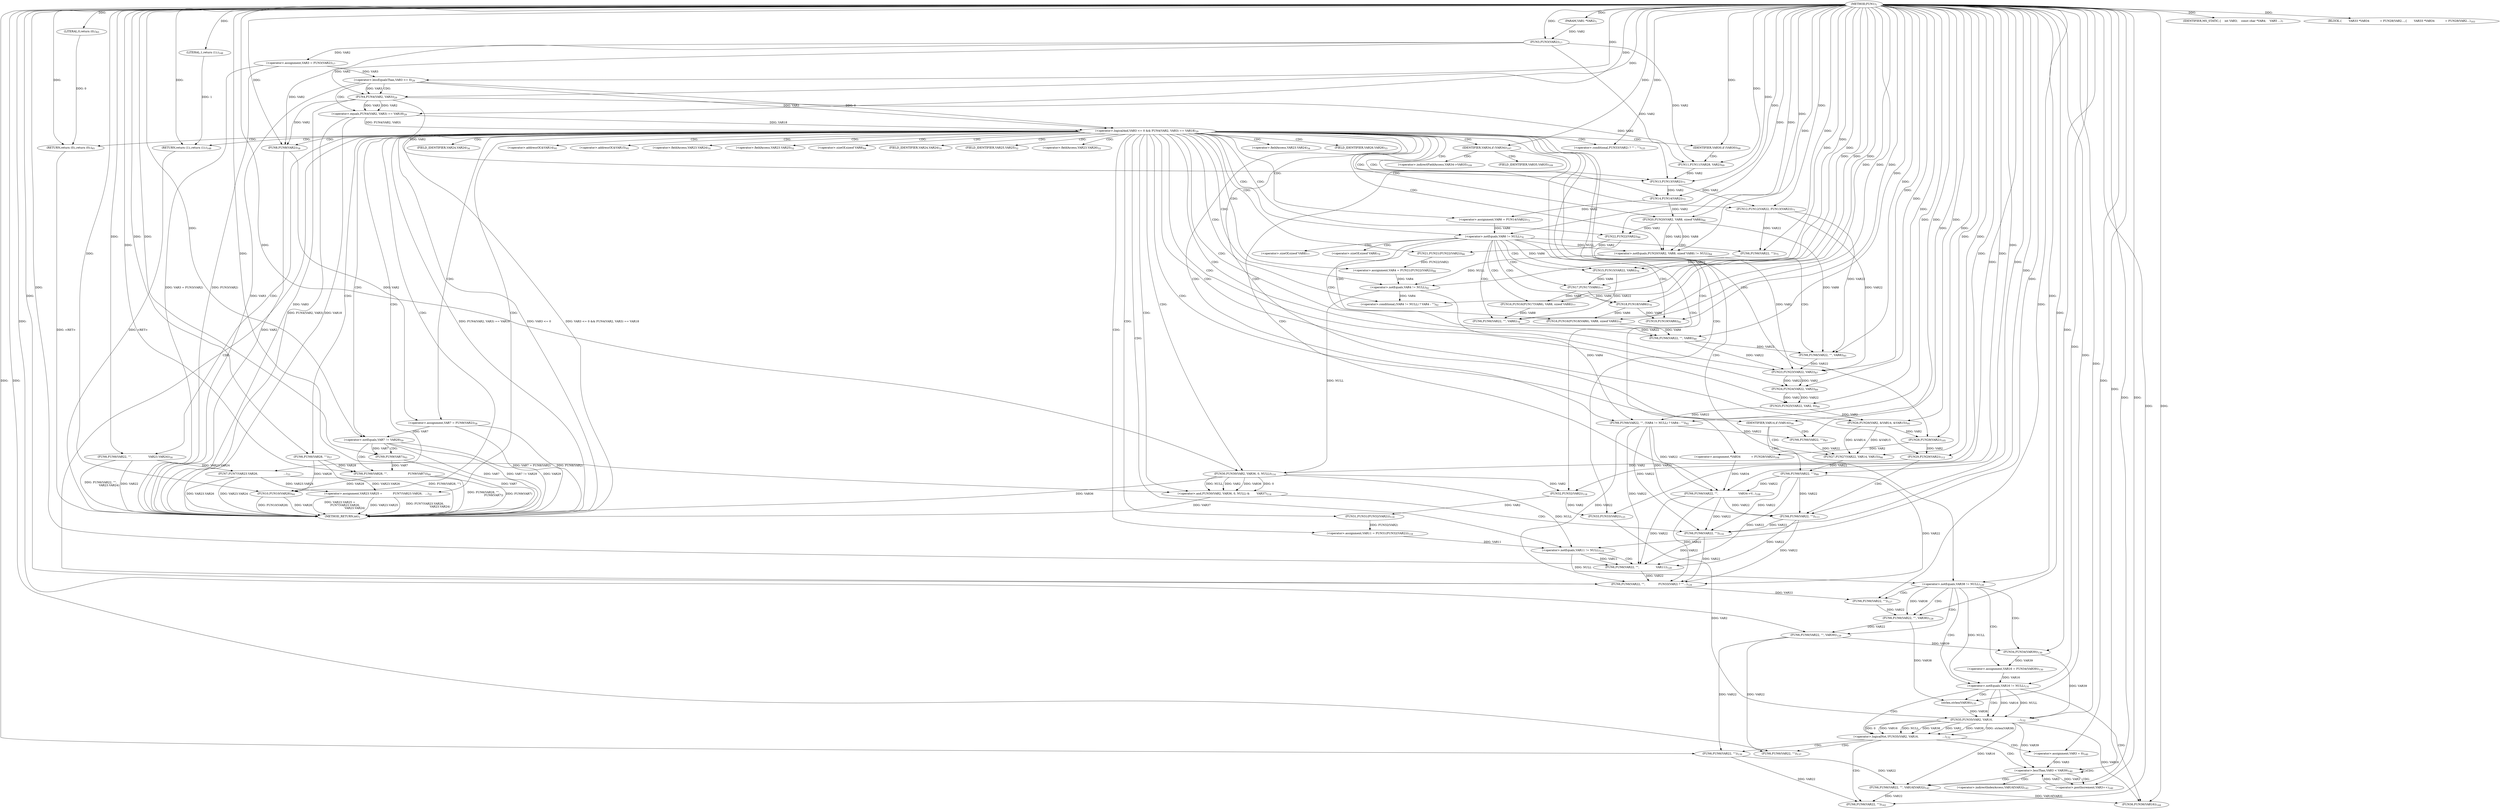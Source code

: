 digraph "FUN1" {  
"8" [label = <(METHOD,FUN1)<SUB>1</SUB>> ]
"302" [label = <(METHOD_RETURN,int)<SUB>1</SUB>> ]
"9" [label = <(PARAM,VAR1 *VAR2)<SUB>1</SUB>> ]
"15" [label = <(IDENTIFIER,MS_STATIC,{
    int VAR3;
    const char *VAR4;
    VAR5 ...)<SUB>7</SUB>> ]
"21" [label = <(&lt;operator&gt;.assignment,VAR3 = FUN3(VAR2))<SUB>17</SUB>> ]
"80" [label = <(FUN12,FUN12(VAR22, FUN13(VAR2)))<SUB>71</SUB>> ]
"84" [label = <(&lt;operator&gt;.assignment,VAR6 = FUN14(VAR2))<SUB>73</SUB>> ]
"134" [label = <(&lt;operator&gt;.assignment,VAR4 = FUN21(FUN22(VAR2)))<SUB>86</SUB>> ]
"139" [label = <(FUN23,FUN23(VAR22, VAR2))<SUB>87</SUB>> ]
"142" [label = <(FUN24,FUN24(VAR22, VAR2))<SUB>89</SUB>> ]
"145" [label = <(FUN25,FUN25(VAR22, VAR2, 0))<SUB>90</SUB>> ]
"149" [label = <(FUN6,FUN6(VAR22, &quot;&quot;, (VAR4 != NULL) ? VAR4 : &quot;&quot;))<SUB>92</SUB>> ]
"158" [label = <(FUN26,FUN26(VAR2, &amp;VAR14, &amp;VAR15))<SUB>95</SUB>> ]
"177" [label = <(BLOCK,{
        VAR33 *VAR34
            = FUN28(VAR2...,{
        VAR33 *VAR34
            = FUN28(VAR2...)<SUB>103</SUB>> ]
"211" [label = <(&lt;operator&gt;.assignment,VAR11 = FUN31(FUN32(VAR2)))<SUB>118</SUB>> ]
"225" [label = <(FUN6,FUN6(VAR22, &quot;&quot;,
               FUN33(VAR2) ? &quot;&quot;...)<SUB>124</SUB>> ]
"300" [label = <(RETURN,return (1);,return (1);)<SUB>148</SUB>> ]
"26" [label = <(&lt;operator&gt;.logicalAnd,VAR3 &lt;= 0 &amp;&amp; FUN4(VAR2, VAR3) == VAR18)<SUB>29</SUB>> ]
"75" [label = <(IDENTIFIER,VAR30,if (VAR30))<SUB>68</SUB>> ]
"89" [label = <(&lt;operator&gt;.notEquals,VAR6 != NULL)<SUB>74</SUB>> ]
"122" [label = <(&lt;operator&gt;.notEquals,FUN20(VAR2, VAR8, sizeof VAR8) != NULL)<SUB>84</SUB>> ]
"165" [label = <(IDENTIFIER,VAR14,if (VAR14))<SUB>96</SUB>> ]
"179" [label = <(&lt;operator&gt;.assignment,*VAR34
            = FUN28(VAR2))<SUB>104</SUB>> ]
"193" [label = <(FUN29,FUN29(VAR2))<SUB>112</SUB>> ]
"200" [label = <(&lt;operator&gt;.and,FUN30(VAR2, VAR36, 0, NULL) &amp;
        VAR37)<SUB>114</SUB>> ]
"217" [label = <(&lt;operator&gt;.notEquals,VAR11 != NULL)<SUB>119</SUB>> ]
"234" [label = <(&lt;operator&gt;.notEquals,VAR38 != NULL)<SUB>126</SUB>> ]
"301" [label = <(LITERAL,1,return (1);)<SUB>148</SUB>> ]
"23" [label = <(FUN3,FUN3(VAR2))<SUB>17</SUB>> ]
"36" [label = <(FUN6,FUN6(VAR22, &quot;&quot;,
                   VAR23.VAR24))<SUB>30</SUB>> ]
"42" [label = <(&lt;operator&gt;.assignment,VAR23.VAR25 =
            FUN7(VAR23.VAR26,
   ...)<SUB>32</SUB>> ]
"53" [label = <(FUN6,FUN6(VAR28, &quot;&quot;))<SUB>57</SUB>> ]
"56" [label = <(&lt;operator&gt;.assignment,VAR7 = FUN8(VAR2))<SUB>58</SUB>> ]
"70" [label = <(FUN10,FUN10(VAR28))<SUB>64</SUB>> ]
"72" [label = <(RETURN,return (0);,return (0);)<SUB>65</SUB>> ]
"77" [label = <(FUN11,FUN11(VAR28, VAR2))<SUB>69</SUB>> ]
"82" [label = <(FUN13,FUN13(VAR2))<SUB>71</SUB>> ]
"86" [label = <(FUN14,FUN14(VAR2))<SUB>73</SUB>> ]
"93" [label = <(FUN6,FUN6(VAR22, &quot;&quot;))<SUB>75</SUB>> ]
"96" [label = <(FUN15,FUN15(VAR22, VAR6))<SUB>76</SUB>> ]
"99" [label = <(FUN16,FUN16(FUN17(VAR6), VAR8, sizeof VAR8))<SUB>77</SUB>> ]
"105" [label = <(FUN6,FUN6(VAR22, &quot;&quot;, VAR8))<SUB>78</SUB>> ]
"109" [label = <(FUN16,FUN16(FUN18(VAR6), VAR8, sizeof VAR8))<SUB>79</SUB>> ]
"115" [label = <(FUN6,FUN6(VAR22, &quot;&quot;, VAR8))<SUB>80</SUB>> ]
"119" [label = <(FUN19,FUN19(VAR6))<SUB>81</SUB>> ]
"130" [label = <(FUN6,FUN6(VAR22, &quot;&quot;, VAR8))<SUB>85</SUB>> ]
"136" [label = <(FUN21,FUN21(FUN22(VAR2)))<SUB>86</SUB>> ]
"152" [label = <(&lt;operator&gt;.conditional,(VAR4 != NULL) ? VAR4 : &quot;&quot;)<SUB>92</SUB>> ]
"167" [label = <(FUN6,FUN6(VAR22, &quot;&quot;))<SUB>97</SUB>> ]
"170" [label = <(FUN27,FUN27(VAR22, VAR14, VAR15))<SUB>98</SUB>> ]
"174" [label = <(FUN6,FUN6(VAR22, &quot;&quot;))<SUB>99</SUB>> ]
"184" [label = <(IDENTIFIER,VAR34,if (VAR34))<SUB>107</SUB>> ]
"196" [label = <(FUN6,FUN6(VAR22, &quot;&quot;))<SUB>113</SUB>> ]
"208" [label = <(FUN6,FUN6(VAR22, &quot;&quot;))<SUB>116</SUB>> ]
"213" [label = <(FUN31,FUN31(FUN32(VAR2)))<SUB>118</SUB>> ]
"221" [label = <(FUN6,FUN6(VAR22, &quot;&quot;,
                   VAR11))<SUB>120</SUB>> ]
"228" [label = <(&lt;operator&gt;.conditional,FUN33(VAR2) ? &quot;&quot; : &quot;&quot;)<SUB>125</SUB>> ]
"238" [label = <(FUN6,FUN6(VAR22, &quot;&quot;))<SUB>127</SUB>> ]
"241" [label = <(FUN6,FUN6(VAR22, &quot;&quot;, VAR38))<SUB>128</SUB>> ]
"245" [label = <(FUN6,FUN6(VAR22, &quot;&quot;, VAR39))<SUB>129</SUB>> ]
"249" [label = <(&lt;operator&gt;.assignment,VAR16 = FUN34(VAR39))<SUB>130</SUB>> ]
"27" [label = <(&lt;operator&gt;.lessEqualsThan,VAR3 &lt;= 0)<SUB>29</SUB>> ]
"30" [label = <(&lt;operator&gt;.equals,FUN4(VAR2, VAR3) == VAR18)<SUB>29</SUB>> ]
"61" [label = <(&lt;operator&gt;.notEquals,VAR7 != VAR29)<SUB>59</SUB>> ]
"73" [label = <(LITERAL,0,return (0);)<SUB>65</SUB>> ]
"123" [label = <(FUN20,FUN20(VAR2, VAR8, sizeof VAR8))<SUB>84</SUB>> ]
"137" [label = <(FUN22,FUN22(VAR2))<SUB>86</SUB>> ]
"153" [label = <(&lt;operator&gt;.notEquals,VAR4 != NULL)<SUB>92</SUB>> ]
"181" [label = <(FUN28,FUN28(VAR2))<SUB>105</SUB>> ]
"186" [label = <(FUN6,FUN6(VAR22, &quot;&quot;,
                       VAR34-&gt;V...)<SUB>108</SUB>> ]
"201" [label = <(FUN30,FUN30(VAR2, VAR36, 0, NULL))<SUB>114</SUB>> ]
"214" [label = <(FUN32,FUN32(VAR2))<SUB>118</SUB>> ]
"229" [label = <(FUN33,FUN33(VAR2))<SUB>125</SUB>> ]
"254" [label = <(&lt;operator&gt;.notEquals,VAR16 != NULL)<SUB>131</SUB>> ]
"31" [label = <(FUN4,FUN4(VAR2, VAR3))<SUB>29</SUB>> ]
"46" [label = <(FUN7,FUN7(VAR23.VAR26,
                             ...)<SUB>33</SUB>> ]
"58" [label = <(FUN8,FUN8(VAR2))<SUB>58</SUB>> ]
"65" [label = <(FUN6,FUN6(VAR28, &quot;&quot;,
                       FUN9(VAR7)))<SUB>60</SUB>> ]
"100" [label = <(FUN17,FUN17(VAR6))<SUB>77</SUB>> ]
"110" [label = <(FUN18,FUN18(VAR6))<SUB>79</SUB>> ]
"251" [label = <(FUN34,FUN34(VAR39))<SUB>130</SUB>> ]
"298" [label = <(FUN36,FUN36(VAR16))<SUB>144</SUB>> ]
"259" [label = <(&lt;operator&gt;.logicalNot,!FUN35(VAR2, VAR16,
                           ...)<SUB>132</SUB>> ]
"68" [label = <(FUN9,FUN9(VAR7))<SUB>61</SUB>> ]
"271" [label = <(FUN6,FUN6(VAR22, &quot;&quot;))<SUB>137</SUB>> ]
"260" [label = <(FUN35,FUN35(VAR2, VAR16,
                            ...)<SUB>132</SUB>> ]
"276" [label = <(FUN6,FUN6(VAR22, &quot;&quot;))<SUB>139</SUB>> ]
"295" [label = <(FUN6,FUN6(VAR22, &quot;&quot;))<SUB>142</SUB>> ]
"265" [label = <(strlen,strlen(VAR38))<SUB>135</SUB>> ]
"284" [label = <(&lt;operator&gt;.lessThan,VAR3 &lt; VAR39)<SUB>140</SUB>> ]
"287" [label = <(&lt;operator&gt;.postIncrement,VAR3++)<SUB>140</SUB>> ]
"289" [label = <(FUN6,FUN6(VAR22, &quot;&quot;, VAR16[VAR3]))<SUB>141</SUB>> ]
"281" [label = <(&lt;operator&gt;.assignment,VAR3 = 0)<SUB>140</SUB>> ]
"160" [label = <(&lt;operator&gt;.addressOf,&amp;VAR14)<SUB>95</SUB>> ]
"162" [label = <(&lt;operator&gt;.addressOf,&amp;VAR15)<SUB>95</SUB>> ]
"39" [label = <(&lt;operator&gt;.fieldAccess,VAR23.VAR24)<SUB>31</SUB>> ]
"43" [label = <(&lt;operator&gt;.fieldAccess,VAR23.VAR25)<SUB>32</SUB>> ]
"103" [label = <(&lt;operator&gt;.sizeOf,sizeof VAR8)<SUB>77</SUB>> ]
"113" [label = <(&lt;operator&gt;.sizeOf,sizeof VAR8)<SUB>79</SUB>> ]
"126" [label = <(&lt;operator&gt;.sizeOf,sizeof VAR8)<SUB>84</SUB>> ]
"41" [label = <(FIELD_IDENTIFIER,VAR24,VAR24)<SUB>31</SUB>> ]
"45" [label = <(FIELD_IDENTIFIER,VAR25,VAR25)<SUB>32</SUB>> ]
"47" [label = <(&lt;operator&gt;.fieldAccess,VAR23.VAR26)<SUB>33</SUB>> ]
"50" [label = <(&lt;operator&gt;.fieldAccess,VAR23.VAR24)<SUB>34</SUB>> ]
"189" [label = <(&lt;operator&gt;.indirectFieldAccess,VAR34-&gt;VAR35)<SUB>109</SUB>> ]
"49" [label = <(FIELD_IDENTIFIER,VAR26,VAR26)<SUB>33</SUB>> ]
"52" [label = <(FIELD_IDENTIFIER,VAR24,VAR24)<SUB>34</SUB>> ]
"191" [label = <(FIELD_IDENTIFIER,VAR35,VAR35)<SUB>109</SUB>> ]
"292" [label = <(&lt;operator&gt;.indirectIndexAccess,VAR16[VAR3])<SUB>141</SUB>> ]
  "300" -> "302"  [ label = "DDG: &lt;RET&gt;"] 
  "72" -> "302"  [ label = "DDG: &lt;RET&gt;"] 
  "21" -> "302"  [ label = "DDG: FUN3(VAR2)"] 
  "21" -> "302"  [ label = "DDG: VAR3 = FUN3(VAR2)"] 
  "27" -> "302"  [ label = "DDG: VAR3"] 
  "26" -> "302"  [ label = "DDG: VAR3 &lt;= 0"] 
  "31" -> "302"  [ label = "DDG: VAR3"] 
  "30" -> "302"  [ label = "DDG: FUN4(VAR2, VAR3)"] 
  "26" -> "302"  [ label = "DDG: FUN4(VAR2, VAR3) == VAR18"] 
  "26" -> "302"  [ label = "DDG: VAR3 &lt;= 0 &amp;&amp; FUN4(VAR2, VAR3) == VAR18"] 
  "36" -> "302"  [ label = "DDG: VAR22"] 
  "36" -> "302"  [ label = "DDG: FUN6(VAR22, &quot;&quot;,
                   VAR23.VAR24)"] 
  "42" -> "302"  [ label = "DDG: VAR23.VAR25"] 
  "46" -> "302"  [ label = "DDG: VAR23.VAR26"] 
  "46" -> "302"  [ label = "DDG: VAR23.VAR24"] 
  "42" -> "302"  [ label = "DDG: FUN7(VAR23.VAR26,
                                  VAR23.VAR24)"] 
  "42" -> "302"  [ label = "DDG: VAR23.VAR25 =
            FUN7(VAR23.VAR26,
                                  VAR23.VAR24)"] 
  "53" -> "302"  [ label = "DDG: FUN6(VAR28, &quot;&quot;)"] 
  "58" -> "302"  [ label = "DDG: VAR2"] 
  "56" -> "302"  [ label = "DDG: FUN8(VAR2)"] 
  "56" -> "302"  [ label = "DDG: VAR7 = FUN8(VAR2)"] 
  "61" -> "302"  [ label = "DDG: VAR7"] 
  "61" -> "302"  [ label = "DDG: VAR7 != VAR29"] 
  "68" -> "302"  [ label = "DDG: VAR7"] 
  "65" -> "302"  [ label = "DDG: FUN9(VAR7)"] 
  "65" -> "302"  [ label = "DDG: FUN6(VAR28, &quot;&quot;,
                       FUN9(VAR7))"] 
  "70" -> "302"  [ label = "DDG: VAR28"] 
  "70" -> "302"  [ label = "DDG: FUN10(VAR28)"] 
  "200" -> "302"  [ label = "DDG: VAR37"] 
  "201" -> "302"  [ label = "DDG: VAR36"] 
  "61" -> "302"  [ label = "DDG: VAR29"] 
  "30" -> "302"  [ label = "DDG: VAR18"] 
  "8" -> "9"  [ label = "DDG: "] 
  "8" -> "15"  [ label = "DDG: "] 
  "23" -> "21"  [ label = "DDG: VAR2"] 
  "86" -> "84"  [ label = "DDG: VAR2"] 
  "136" -> "134"  [ label = "DDG: FUN22(VAR2)"] 
  "8" -> "177"  [ label = "DDG: "] 
  "213" -> "211"  [ label = "DDG: FUN32(VAR2)"] 
  "301" -> "300"  [ label = "DDG: 1"] 
  "8" -> "300"  [ label = "DDG: "] 
  "8" -> "75"  [ label = "DDG: "] 
  "8" -> "80"  [ label = "DDG: "] 
  "82" -> "80"  [ label = "DDG: VAR2"] 
  "80" -> "139"  [ label = "DDG: VAR22"] 
  "115" -> "139"  [ label = "DDG: VAR22"] 
  "130" -> "139"  [ label = "DDG: VAR22"] 
  "8" -> "139"  [ label = "DDG: "] 
  "137" -> "139"  [ label = "DDG: VAR2"] 
  "139" -> "142"  [ label = "DDG: VAR22"] 
  "8" -> "142"  [ label = "DDG: "] 
  "139" -> "142"  [ label = "DDG: VAR2"] 
  "142" -> "145"  [ label = "DDG: VAR22"] 
  "8" -> "145"  [ label = "DDG: "] 
  "142" -> "145"  [ label = "DDG: VAR2"] 
  "145" -> "149"  [ label = "DDG: VAR22"] 
  "8" -> "149"  [ label = "DDG: "] 
  "153" -> "149"  [ label = "DDG: VAR4"] 
  "145" -> "158"  [ label = "DDG: VAR2"] 
  "8" -> "158"  [ label = "DDG: "] 
  "8" -> "165"  [ label = "DDG: "] 
  "181" -> "179"  [ label = "DDG: VAR2"] 
  "149" -> "225"  [ label = "DDG: VAR22"] 
  "174" -> "225"  [ label = "DDG: VAR22"] 
  "186" -> "225"  [ label = "DDG: VAR22"] 
  "196" -> "225"  [ label = "DDG: VAR22"] 
  "208" -> "225"  [ label = "DDG: VAR22"] 
  "221" -> "225"  [ label = "DDG: VAR22"] 
  "8" -> "225"  [ label = "DDG: "] 
  "8" -> "301"  [ label = "DDG: "] 
  "9" -> "23"  [ label = "DDG: VAR2"] 
  "8" -> "23"  [ label = "DDG: "] 
  "27" -> "26"  [ label = "DDG: VAR3"] 
  "27" -> "26"  [ label = "DDG: 0"] 
  "30" -> "26"  [ label = "DDG: FUN4(VAR2, VAR3)"] 
  "30" -> "26"  [ label = "DDG: VAR18"] 
  "46" -> "42"  [ label = "DDG: VAR23.VAR26"] 
  "46" -> "42"  [ label = "DDG: VAR23.VAR24"] 
  "58" -> "56"  [ label = "DDG: VAR2"] 
  "73" -> "72"  [ label = "DDG: 0"] 
  "8" -> "72"  [ label = "DDG: "] 
  "23" -> "82"  [ label = "DDG: VAR2"] 
  "31" -> "82"  [ label = "DDG: VAR2"] 
  "77" -> "82"  [ label = "DDG: VAR2"] 
  "8" -> "82"  [ label = "DDG: "] 
  "82" -> "86"  [ label = "DDG: VAR2"] 
  "8" -> "86"  [ label = "DDG: "] 
  "84" -> "89"  [ label = "DDG: VAR6"] 
  "8" -> "89"  [ label = "DDG: "] 
  "123" -> "122"  [ label = "DDG: VAR2"] 
  "123" -> "122"  [ label = "DDG: VAR8"] 
  "89" -> "122"  [ label = "DDG: NULL"] 
  "8" -> "122"  [ label = "DDG: "] 
  "137" -> "136"  [ label = "DDG: VAR2"] 
  "153" -> "152"  [ label = "DDG: VAR4"] 
  "8" -> "152"  [ label = "DDG: "] 
  "8" -> "184"  [ label = "DDG: "] 
  "181" -> "193"  [ label = "DDG: VAR2"] 
  "8" -> "193"  [ label = "DDG: "] 
  "201" -> "200"  [ label = "DDG: VAR2"] 
  "201" -> "200"  [ label = "DDG: VAR36"] 
  "201" -> "200"  [ label = "DDG: 0"] 
  "201" -> "200"  [ label = "DDG: NULL"] 
  "8" -> "200"  [ label = "DDG: "] 
  "214" -> "213"  [ label = "DDG: VAR2"] 
  "211" -> "217"  [ label = "DDG: VAR11"] 
  "8" -> "217"  [ label = "DDG: "] 
  "201" -> "217"  [ label = "DDG: NULL"] 
  "8" -> "228"  [ label = "DDG: "] 
  "8" -> "234"  [ label = "DDG: "] 
  "217" -> "234"  [ label = "DDG: NULL"] 
  "251" -> "249"  [ label = "DDG: VAR39"] 
  "21" -> "27"  [ label = "DDG: VAR3"] 
  "8" -> "27"  [ label = "DDG: "] 
  "31" -> "30"  [ label = "DDG: VAR2"] 
  "31" -> "30"  [ label = "DDG: VAR3"] 
  "8" -> "30"  [ label = "DDG: "] 
  "8" -> "36"  [ label = "DDG: "] 
  "8" -> "53"  [ label = "DDG: "] 
  "53" -> "70"  [ label = "DDG: VAR28"] 
  "65" -> "70"  [ label = "DDG: VAR28"] 
  "8" -> "70"  [ label = "DDG: "] 
  "8" -> "73"  [ label = "DDG: "] 
  "8" -> "77"  [ label = "DDG: "] 
  "23" -> "77"  [ label = "DDG: VAR2"] 
  "31" -> "77"  [ label = "DDG: VAR2"] 
  "80" -> "93"  [ label = "DDG: VAR22"] 
  "8" -> "93"  [ label = "DDG: "] 
  "93" -> "96"  [ label = "DDG: VAR22"] 
  "8" -> "96"  [ label = "DDG: "] 
  "89" -> "96"  [ label = "DDG: VAR6"] 
  "100" -> "99"  [ label = "DDG: VAR6"] 
  "8" -> "99"  [ label = "DDG: "] 
  "96" -> "105"  [ label = "DDG: VAR22"] 
  "8" -> "105"  [ label = "DDG: "] 
  "99" -> "105"  [ label = "DDG: VAR8"] 
  "110" -> "109"  [ label = "DDG: VAR6"] 
  "8" -> "109"  [ label = "DDG: "] 
  "105" -> "115"  [ label = "DDG: VAR22"] 
  "8" -> "115"  [ label = "DDG: "] 
  "109" -> "115"  [ label = "DDG: VAR8"] 
  "110" -> "119"  [ label = "DDG: VAR6"] 
  "8" -> "119"  [ label = "DDG: "] 
  "86" -> "123"  [ label = "DDG: VAR2"] 
  "8" -> "123"  [ label = "DDG: "] 
  "80" -> "130"  [ label = "DDG: VAR22"] 
  "115" -> "130"  [ label = "DDG: VAR22"] 
  "8" -> "130"  [ label = "DDG: "] 
  "123" -> "130"  [ label = "DDG: VAR8"] 
  "123" -> "137"  [ label = "DDG: VAR2"] 
  "8" -> "137"  [ label = "DDG: "] 
  "134" -> "153"  [ label = "DDG: VAR4"] 
  "8" -> "153"  [ label = "DDG: "] 
  "122" -> "153"  [ label = "DDG: NULL"] 
  "149" -> "167"  [ label = "DDG: VAR22"] 
  "8" -> "167"  [ label = "DDG: "] 
  "167" -> "170"  [ label = "DDG: VAR22"] 
  "8" -> "170"  [ label = "DDG: "] 
  "158" -> "170"  [ label = "DDG: &amp;VAR14"] 
  "158" -> "170"  [ label = "DDG: &amp;VAR15"] 
  "170" -> "174"  [ label = "DDG: VAR22"] 
  "8" -> "174"  [ label = "DDG: "] 
  "158" -> "181"  [ label = "DDG: VAR2"] 
  "8" -> "181"  [ label = "DDG: "] 
  "149" -> "196"  [ label = "DDG: VAR22"] 
  "174" -> "196"  [ label = "DDG: VAR22"] 
  "186" -> "196"  [ label = "DDG: VAR22"] 
  "8" -> "196"  [ label = "DDG: "] 
  "193" -> "201"  [ label = "DDG: VAR2"] 
  "8" -> "201"  [ label = "DDG: "] 
  "153" -> "201"  [ label = "DDG: NULL"] 
  "149" -> "208"  [ label = "DDG: VAR22"] 
  "174" -> "208"  [ label = "DDG: VAR22"] 
  "186" -> "208"  [ label = "DDG: VAR22"] 
  "196" -> "208"  [ label = "DDG: VAR22"] 
  "8" -> "208"  [ label = "DDG: "] 
  "201" -> "214"  [ label = "DDG: VAR2"] 
  "8" -> "214"  [ label = "DDG: "] 
  "149" -> "221"  [ label = "DDG: VAR22"] 
  "174" -> "221"  [ label = "DDG: VAR22"] 
  "186" -> "221"  [ label = "DDG: VAR22"] 
  "196" -> "221"  [ label = "DDG: VAR22"] 
  "208" -> "221"  [ label = "DDG: VAR22"] 
  "8" -> "221"  [ label = "DDG: "] 
  "217" -> "221"  [ label = "DDG: VAR11"] 
  "214" -> "229"  [ label = "DDG: VAR2"] 
  "8" -> "229"  [ label = "DDG: "] 
  "225" -> "238"  [ label = "DDG: VAR22"] 
  "8" -> "238"  [ label = "DDG: "] 
  "238" -> "241"  [ label = "DDG: VAR22"] 
  "8" -> "241"  [ label = "DDG: "] 
  "234" -> "241"  [ label = "DDG: VAR38"] 
  "241" -> "245"  [ label = "DDG: VAR22"] 
  "8" -> "245"  [ label = "DDG: "] 
  "23" -> "31"  [ label = "DDG: VAR2"] 
  "8" -> "31"  [ label = "DDG: "] 
  "27" -> "31"  [ label = "DDG: VAR3"] 
  "36" -> "46"  [ label = "DDG: VAR23.VAR24"] 
  "23" -> "58"  [ label = "DDG: VAR2"] 
  "31" -> "58"  [ label = "DDG: VAR2"] 
  "8" -> "58"  [ label = "DDG: "] 
  "56" -> "61"  [ label = "DDG: VAR7"] 
  "8" -> "61"  [ label = "DDG: "] 
  "96" -> "100"  [ label = "DDG: VAR6"] 
  "8" -> "100"  [ label = "DDG: "] 
  "100" -> "110"  [ label = "DDG: VAR6"] 
  "8" -> "110"  [ label = "DDG: "] 
  "149" -> "186"  [ label = "DDG: VAR22"] 
  "174" -> "186"  [ label = "DDG: VAR22"] 
  "8" -> "186"  [ label = "DDG: "] 
  "179" -> "186"  [ label = "DDG: VAR34"] 
  "245" -> "251"  [ label = "DDG: VAR39"] 
  "8" -> "251"  [ label = "DDG: "] 
  "249" -> "254"  [ label = "DDG: VAR16"] 
  "8" -> "254"  [ label = "DDG: "] 
  "234" -> "254"  [ label = "DDG: NULL"] 
  "53" -> "65"  [ label = "DDG: VAR28"] 
  "8" -> "65"  [ label = "DDG: "] 
  "68" -> "65"  [ label = "DDG: VAR7"] 
  "260" -> "298"  [ label = "DDG: VAR16"] 
  "289" -> "298"  [ label = "DDG: VAR16[VAR3]"] 
  "8" -> "298"  [ label = "DDG: "] 
  "61" -> "68"  [ label = "DDG: VAR7"] 
  "8" -> "68"  [ label = "DDG: "] 
  "260" -> "259"  [ label = "DDG: VAR2"] 
  "260" -> "259"  [ label = "DDG: VAR39"] 
  "260" -> "259"  [ label = "DDG: strlen(VAR38)"] 
  "260" -> "259"  [ label = "DDG: 0"] 
  "260" -> "259"  [ label = "DDG: VAR16"] 
  "260" -> "259"  [ label = "DDG: NULL"] 
  "260" -> "259"  [ label = "DDG: VAR38"] 
  "229" -> "260"  [ label = "DDG: VAR2"] 
  "8" -> "260"  [ label = "DDG: "] 
  "254" -> "260"  [ label = "DDG: VAR16"] 
  "251" -> "260"  [ label = "DDG: VAR39"] 
  "265" -> "260"  [ label = "DDG: VAR38"] 
  "254" -> "260"  [ label = "DDG: NULL"] 
  "245" -> "271"  [ label = "DDG: VAR22"] 
  "8" -> "271"  [ label = "DDG: "] 
  "241" -> "265"  [ label = "DDG: VAR38"] 
  "8" -> "265"  [ label = "DDG: "] 
  "245" -> "276"  [ label = "DDG: VAR22"] 
  "8" -> "276"  [ label = "DDG: "] 
  "276" -> "295"  [ label = "DDG: VAR22"] 
  "289" -> "295"  [ label = "DDG: VAR22"] 
  "8" -> "295"  [ label = "DDG: "] 
  "8" -> "281"  [ label = "DDG: "] 
  "281" -> "284"  [ label = "DDG: VAR3"] 
  "287" -> "284"  [ label = "DDG: VAR3"] 
  "8" -> "284"  [ label = "DDG: "] 
  "260" -> "284"  [ label = "DDG: VAR39"] 
  "284" -> "287"  [ label = "DDG: VAR3"] 
  "8" -> "287"  [ label = "DDG: "] 
  "276" -> "289"  [ label = "DDG: VAR22"] 
  "8" -> "289"  [ label = "DDG: "] 
  "260" -> "289"  [ label = "DDG: VAR16"] 
  "26" -> "214"  [ label = "CDG: "] 
  "26" -> "42"  [ label = "CDG: "] 
  "26" -> "136"  [ label = "CDG: "] 
  "26" -> "52"  [ label = "CDG: "] 
  "26" -> "84"  [ label = "CDG: "] 
  "26" -> "213"  [ label = "CDG: "] 
  "26" -> "162"  [ label = "CDG: "] 
  "26" -> "228"  [ label = "CDG: "] 
  "26" -> "50"  [ label = "CDG: "] 
  "26" -> "134"  [ label = "CDG: "] 
  "26" -> "300"  [ label = "CDG: "] 
  "26" -> "181"  [ label = "CDG: "] 
  "26" -> "184"  [ label = "CDG: "] 
  "26" -> "80"  [ label = "CDG: "] 
  "26" -> "61"  [ label = "CDG: "] 
  "26" -> "152"  [ label = "CDG: "] 
  "26" -> "36"  [ label = "CDG: "] 
  "26" -> "70"  [ label = "CDG: "] 
  "26" -> "201"  [ label = "CDG: "] 
  "26" -> "158"  [ label = "CDG: "] 
  "26" -> "86"  [ label = "CDG: "] 
  "26" -> "160"  [ label = "CDG: "] 
  "26" -> "49"  [ label = "CDG: "] 
  "26" -> "122"  [ label = "CDG: "] 
  "26" -> "72"  [ label = "CDG: "] 
  "26" -> "200"  [ label = "CDG: "] 
  "26" -> "123"  [ label = "CDG: "] 
  "26" -> "217"  [ label = "CDG: "] 
  "26" -> "53"  [ label = "CDG: "] 
  "26" -> "229"  [ label = "CDG: "] 
  "26" -> "41"  [ label = "CDG: "] 
  "26" -> "39"  [ label = "CDG: "] 
  "26" -> "75"  [ label = "CDG: "] 
  "26" -> "145"  [ label = "CDG: "] 
  "26" -> "225"  [ label = "CDG: "] 
  "26" -> "179"  [ label = "CDG: "] 
  "26" -> "149"  [ label = "CDG: "] 
  "26" -> "56"  [ label = "CDG: "] 
  "26" -> "153"  [ label = "CDG: "] 
  "26" -> "137"  [ label = "CDG: "] 
  "26" -> "43"  [ label = "CDG: "] 
  "26" -> "58"  [ label = "CDG: "] 
  "26" -> "139"  [ label = "CDG: "] 
  "26" -> "47"  [ label = "CDG: "] 
  "26" -> "89"  [ label = "CDG: "] 
  "26" -> "46"  [ label = "CDG: "] 
  "26" -> "193"  [ label = "CDG: "] 
  "26" -> "142"  [ label = "CDG: "] 
  "26" -> "45"  [ label = "CDG: "] 
  "26" -> "82"  [ label = "CDG: "] 
  "26" -> "234"  [ label = "CDG: "] 
  "26" -> "126"  [ label = "CDG: "] 
  "26" -> "165"  [ label = "CDG: "] 
  "26" -> "211"  [ label = "CDG: "] 
  "75" -> "77"  [ label = "CDG: "] 
  "89" -> "93"  [ label = "CDG: "] 
  "89" -> "100"  [ label = "CDG: "] 
  "89" -> "109"  [ label = "CDG: "] 
  "89" -> "115"  [ label = "CDG: "] 
  "89" -> "96"  [ label = "CDG: "] 
  "89" -> "113"  [ label = "CDG: "] 
  "89" -> "103"  [ label = "CDG: "] 
  "89" -> "119"  [ label = "CDG: "] 
  "89" -> "99"  [ label = "CDG: "] 
  "89" -> "105"  [ label = "CDG: "] 
  "89" -> "110"  [ label = "CDG: "] 
  "122" -> "130"  [ label = "CDG: "] 
  "165" -> "167"  [ label = "CDG: "] 
  "165" -> "170"  [ label = "CDG: "] 
  "165" -> "174"  [ label = "CDG: "] 
  "193" -> "196"  [ label = "CDG: "] 
  "200" -> "208"  [ label = "CDG: "] 
  "217" -> "221"  [ label = "CDG: "] 
  "234" -> "238"  [ label = "CDG: "] 
  "234" -> "249"  [ label = "CDG: "] 
  "234" -> "254"  [ label = "CDG: "] 
  "234" -> "241"  [ label = "CDG: "] 
  "234" -> "245"  [ label = "CDG: "] 
  "234" -> "251"  [ label = "CDG: "] 
  "27" -> "30"  [ label = "CDG: "] 
  "27" -> "31"  [ label = "CDG: "] 
  "184" -> "186"  [ label = "CDG: "] 
  "184" -> "189"  [ label = "CDG: "] 
  "184" -> "191"  [ label = "CDG: "] 
  "61" -> "68"  [ label = "CDG: "] 
  "61" -> "65"  [ label = "CDG: "] 
  "254" -> "298"  [ label = "CDG: "] 
  "254" -> "260"  [ label = "CDG: "] 
  "254" -> "259"  [ label = "CDG: "] 
  "254" -> "265"  [ label = "CDG: "] 
  "259" -> "281"  [ label = "CDG: "] 
  "259" -> "276"  [ label = "CDG: "] 
  "259" -> "284"  [ label = "CDG: "] 
  "259" -> "295"  [ label = "CDG: "] 
  "259" -> "271"  [ label = "CDG: "] 
  "284" -> "292"  [ label = "CDG: "] 
  "284" -> "284"  [ label = "CDG: "] 
  "284" -> "289"  [ label = "CDG: "] 
  "284" -> "287"  [ label = "CDG: "] 
}
